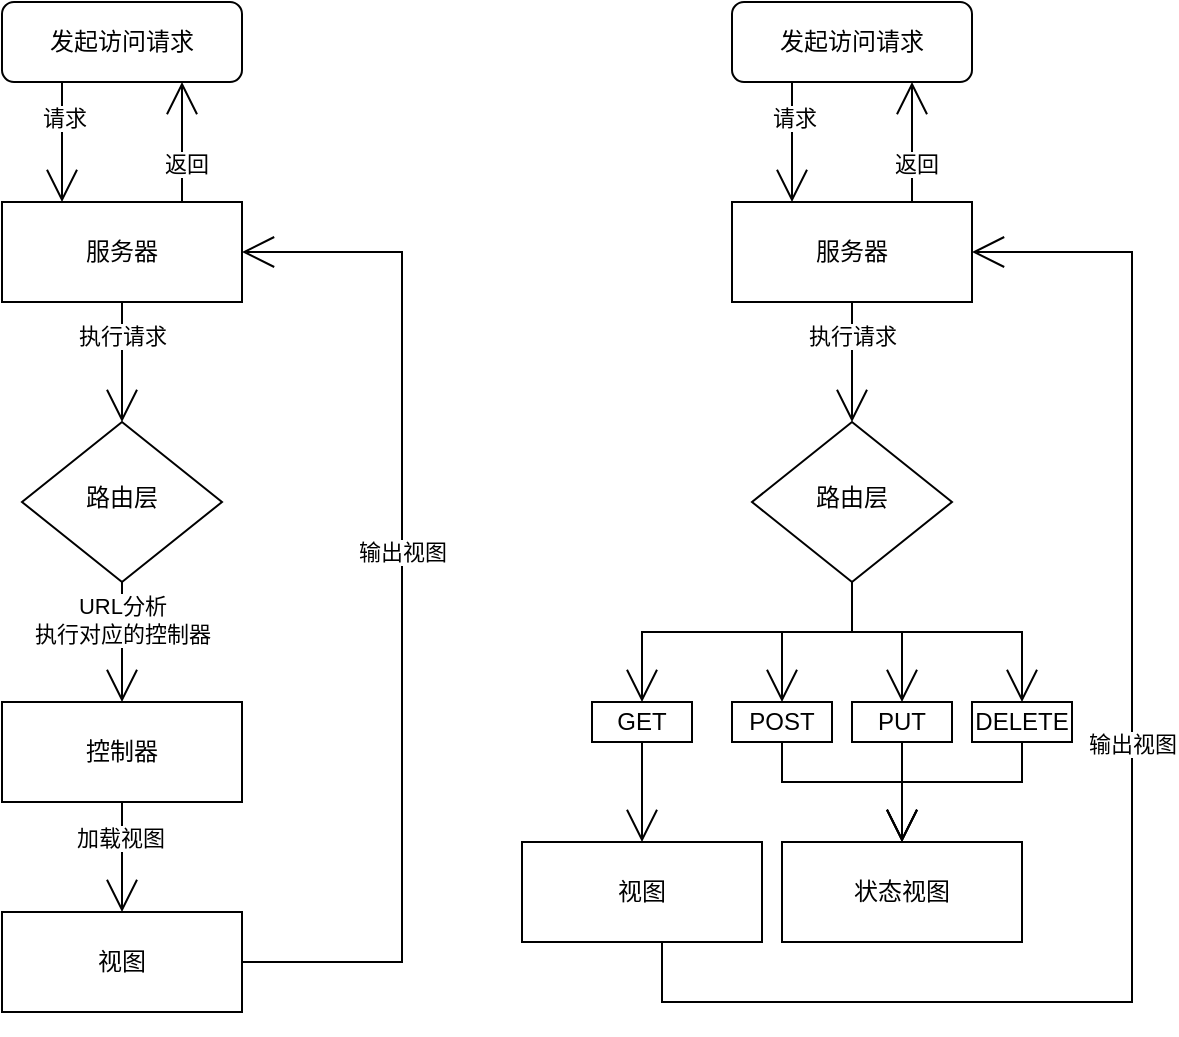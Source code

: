 <mxfile version="17.4.6" type="github">
  <diagram id="C5RBs43oDa-KdzZeNtuy" name="Page-1">
    <mxGraphModel dx="734" dy="657" grid="1" gridSize="10" guides="1" tooltips="1" connect="1" arrows="1" fold="1" page="1" pageScale="1" pageWidth="827" pageHeight="1169" math="0" shadow="0">
      <root>
        <mxCell id="WIyWlLk6GJQsqaUBKTNV-0" />
        <mxCell id="WIyWlLk6GJQsqaUBKTNV-1" parent="WIyWlLk6GJQsqaUBKTNV-0" />
        <mxCell id="R4FNj_KduAZssh1zCfbB-2" style="edgeStyle=none;curved=1;rounded=0;orthogonalLoop=1;jettySize=auto;html=1;exitX=0.25;exitY=1;exitDx=0;exitDy=0;entryX=0.25;entryY=0;entryDx=0;entryDy=0;endArrow=open;startSize=14;endSize=14;sourcePerimeterSpacing=8;targetPerimeterSpacing=8;" edge="1" parent="WIyWlLk6GJQsqaUBKTNV-1" source="WIyWlLk6GJQsqaUBKTNV-3" target="R4FNj_KduAZssh1zCfbB-1">
          <mxGeometry relative="1" as="geometry" />
        </mxCell>
        <mxCell id="R4FNj_KduAZssh1zCfbB-4" value="请求" style="edgeLabel;html=1;align=center;verticalAlign=middle;resizable=0;points=[];" vertex="1" connectable="0" parent="R4FNj_KduAZssh1zCfbB-2">
          <mxGeometry x="-0.4" y="1" relative="1" as="geometry">
            <mxPoint as="offset" />
          </mxGeometry>
        </mxCell>
        <mxCell id="WIyWlLk6GJQsqaUBKTNV-3" value="发起访问请求" style="rounded=1;whiteSpace=wrap;html=1;fontSize=12;glass=0;strokeWidth=1;shadow=0;" parent="WIyWlLk6GJQsqaUBKTNV-1" vertex="1">
          <mxGeometry x="160" y="80" width="120" height="40" as="geometry" />
        </mxCell>
        <mxCell id="R4FNj_KduAZssh1zCfbB-14" style="edgeStyle=none;curved=1;rounded=0;orthogonalLoop=1;jettySize=auto;html=1;exitX=0.5;exitY=1;exitDx=0;exitDy=0;entryX=0.5;entryY=0;entryDx=0;entryDy=0;endArrow=open;startSize=14;endSize=14;sourcePerimeterSpacing=8;targetPerimeterSpacing=8;" edge="1" parent="WIyWlLk6GJQsqaUBKTNV-1" source="WIyWlLk6GJQsqaUBKTNV-6" target="R4FNj_KduAZssh1zCfbB-8">
          <mxGeometry relative="1" as="geometry" />
        </mxCell>
        <mxCell id="R4FNj_KduAZssh1zCfbB-15" value="URL分析&lt;br&gt;执行对应的控制器" style="edgeLabel;html=1;align=center;verticalAlign=middle;resizable=0;points=[];" vertex="1" connectable="0" parent="R4FNj_KduAZssh1zCfbB-14">
          <mxGeometry x="-0.367" relative="1" as="geometry">
            <mxPoint as="offset" />
          </mxGeometry>
        </mxCell>
        <mxCell id="WIyWlLk6GJQsqaUBKTNV-6" value="路由层" style="rhombus;whiteSpace=wrap;html=1;shadow=0;fontFamily=Helvetica;fontSize=12;align=center;strokeWidth=1;spacing=6;spacingTop=-4;" parent="WIyWlLk6GJQsqaUBKTNV-1" vertex="1">
          <mxGeometry x="170" y="290" width="100" height="80" as="geometry" />
        </mxCell>
        <mxCell id="R4FNj_KduAZssh1zCfbB-3" style="edgeStyle=none;curved=1;rounded=0;orthogonalLoop=1;jettySize=auto;html=1;exitX=0.75;exitY=0;exitDx=0;exitDy=0;entryX=0.75;entryY=1;entryDx=0;entryDy=0;endArrow=open;startSize=14;endSize=14;sourcePerimeterSpacing=8;targetPerimeterSpacing=8;" edge="1" parent="WIyWlLk6GJQsqaUBKTNV-1" source="R4FNj_KduAZssh1zCfbB-1" target="WIyWlLk6GJQsqaUBKTNV-3">
          <mxGeometry relative="1" as="geometry" />
        </mxCell>
        <mxCell id="R4FNj_KduAZssh1zCfbB-5" value="返回" style="edgeLabel;html=1;align=center;verticalAlign=middle;resizable=0;points=[];" vertex="1" connectable="0" parent="R4FNj_KduAZssh1zCfbB-3">
          <mxGeometry x="-0.367" y="-2" relative="1" as="geometry">
            <mxPoint as="offset" />
          </mxGeometry>
        </mxCell>
        <mxCell id="R4FNj_KduAZssh1zCfbB-6" style="edgeStyle=none;curved=1;rounded=0;orthogonalLoop=1;jettySize=auto;html=1;exitX=0.5;exitY=1;exitDx=0;exitDy=0;entryX=0.5;entryY=0;entryDx=0;entryDy=0;endArrow=open;startSize=14;endSize=14;sourcePerimeterSpacing=8;targetPerimeterSpacing=8;" edge="1" parent="WIyWlLk6GJQsqaUBKTNV-1" source="R4FNj_KduAZssh1zCfbB-1" target="WIyWlLk6GJQsqaUBKTNV-6">
          <mxGeometry relative="1" as="geometry" />
        </mxCell>
        <mxCell id="R4FNj_KduAZssh1zCfbB-7" value="执行请求" style="edgeLabel;html=1;align=center;verticalAlign=middle;resizable=0;points=[];" vertex="1" connectable="0" parent="R4FNj_KduAZssh1zCfbB-6">
          <mxGeometry x="-0.433" relative="1" as="geometry">
            <mxPoint as="offset" />
          </mxGeometry>
        </mxCell>
        <mxCell id="R4FNj_KduAZssh1zCfbB-1" value="服务器" style="rounded=0;whiteSpace=wrap;html=1;hachureGap=4;" vertex="1" parent="WIyWlLk6GJQsqaUBKTNV-1">
          <mxGeometry x="160" y="180" width="120" height="50" as="geometry" />
        </mxCell>
        <mxCell id="R4FNj_KduAZssh1zCfbB-11" style="edgeStyle=none;curved=1;rounded=0;orthogonalLoop=1;jettySize=auto;html=1;exitX=0.5;exitY=1;exitDx=0;exitDy=0;entryX=0.5;entryY=0;entryDx=0;entryDy=0;endArrow=open;startSize=14;endSize=14;sourcePerimeterSpacing=8;targetPerimeterSpacing=8;" edge="1" parent="WIyWlLk6GJQsqaUBKTNV-1" source="R4FNj_KduAZssh1zCfbB-8" target="R4FNj_KduAZssh1zCfbB-10">
          <mxGeometry relative="1" as="geometry" />
        </mxCell>
        <mxCell id="R4FNj_KduAZssh1zCfbB-16" value="加载视图" style="edgeLabel;html=1;align=center;verticalAlign=middle;resizable=0;points=[];" vertex="1" connectable="0" parent="R4FNj_KduAZssh1zCfbB-11">
          <mxGeometry x="-0.353" y="-1" relative="1" as="geometry">
            <mxPoint as="offset" />
          </mxGeometry>
        </mxCell>
        <mxCell id="R4FNj_KduAZssh1zCfbB-8" value="控制器" style="rounded=0;whiteSpace=wrap;html=1;hachureGap=4;" vertex="1" parent="WIyWlLk6GJQsqaUBKTNV-1">
          <mxGeometry x="160" y="430" width="120" height="50" as="geometry" />
        </mxCell>
        <mxCell id="R4FNj_KduAZssh1zCfbB-13" style="edgeStyle=orthogonalEdgeStyle;rounded=0;orthogonalLoop=1;jettySize=auto;html=1;exitX=1;exitY=0.5;exitDx=0;exitDy=0;endArrow=open;startSize=14;endSize=14;sourcePerimeterSpacing=8;targetPerimeterSpacing=8;entryX=1;entryY=0.5;entryDx=0;entryDy=0;" edge="1" parent="WIyWlLk6GJQsqaUBKTNV-1" source="R4FNj_KduAZssh1zCfbB-10" target="R4FNj_KduAZssh1zCfbB-1">
          <mxGeometry relative="1" as="geometry">
            <mxPoint x="330" y="220" as="targetPoint" />
            <Array as="points">
              <mxPoint x="360" y="560" />
              <mxPoint x="360" y="205" />
            </Array>
          </mxGeometry>
        </mxCell>
        <mxCell id="R4FNj_KduAZssh1zCfbB-18" value="输出视图" style="edgeLabel;html=1;align=center;verticalAlign=middle;resizable=0;points=[];" vertex="1" connectable="0" parent="R4FNj_KduAZssh1zCfbB-13">
          <mxGeometry x="0.108" relative="1" as="geometry">
            <mxPoint as="offset" />
          </mxGeometry>
        </mxCell>
        <mxCell id="R4FNj_KduAZssh1zCfbB-10" value="视图" style="rounded=0;whiteSpace=wrap;html=1;hachureGap=4;" vertex="1" parent="WIyWlLk6GJQsqaUBKTNV-1">
          <mxGeometry x="160" y="535" width="120" height="50" as="geometry" />
        </mxCell>
        <mxCell id="R4FNj_KduAZssh1zCfbB-19" style="edgeStyle=none;curved=1;rounded=0;orthogonalLoop=1;jettySize=auto;html=1;exitX=0.25;exitY=1;exitDx=0;exitDy=0;entryX=0.25;entryY=0;entryDx=0;entryDy=0;endArrow=open;startSize=14;endSize=14;sourcePerimeterSpacing=8;targetPerimeterSpacing=8;" edge="1" parent="WIyWlLk6GJQsqaUBKTNV-1" source="R4FNj_KduAZssh1zCfbB-21" target="R4FNj_KduAZssh1zCfbB-29">
          <mxGeometry relative="1" as="geometry" />
        </mxCell>
        <mxCell id="R4FNj_KduAZssh1zCfbB-20" value="请求" style="edgeLabel;html=1;align=center;verticalAlign=middle;resizable=0;points=[];" vertex="1" connectable="0" parent="R4FNj_KduAZssh1zCfbB-19">
          <mxGeometry x="-0.4" y="1" relative="1" as="geometry">
            <mxPoint as="offset" />
          </mxGeometry>
        </mxCell>
        <mxCell id="R4FNj_KduAZssh1zCfbB-21" value="发起访问请求" style="rounded=1;whiteSpace=wrap;html=1;fontSize=12;glass=0;strokeWidth=1;shadow=0;" vertex="1" parent="WIyWlLk6GJQsqaUBKTNV-1">
          <mxGeometry x="525" y="80" width="120" height="40" as="geometry" />
        </mxCell>
        <mxCell id="R4FNj_KduAZssh1zCfbB-39" style="edgeStyle=orthogonalEdgeStyle;rounded=0;orthogonalLoop=1;jettySize=auto;html=1;exitX=0.5;exitY=1;exitDx=0;exitDy=0;entryX=0.5;entryY=0;entryDx=0;entryDy=0;endArrow=open;startSize=14;endSize=14;sourcePerimeterSpacing=8;targetPerimeterSpacing=8;" edge="1" parent="WIyWlLk6GJQsqaUBKTNV-1" source="R4FNj_KduAZssh1zCfbB-24" target="R4FNj_KduAZssh1zCfbB-32">
          <mxGeometry relative="1" as="geometry" />
        </mxCell>
        <mxCell id="R4FNj_KduAZssh1zCfbB-40" style="edgeStyle=orthogonalEdgeStyle;rounded=0;orthogonalLoop=1;jettySize=auto;html=1;exitX=0.5;exitY=1;exitDx=0;exitDy=0;entryX=0.5;entryY=0;entryDx=0;entryDy=0;endArrow=open;startSize=14;endSize=14;sourcePerimeterSpacing=8;targetPerimeterSpacing=8;" edge="1" parent="WIyWlLk6GJQsqaUBKTNV-1" source="R4FNj_KduAZssh1zCfbB-24" target="R4FNj_KduAZssh1zCfbB-38">
          <mxGeometry relative="1" as="geometry" />
        </mxCell>
        <mxCell id="R4FNj_KduAZssh1zCfbB-41" style="edgeStyle=orthogonalEdgeStyle;rounded=0;orthogonalLoop=1;jettySize=auto;html=1;exitX=0.5;exitY=1;exitDx=0;exitDy=0;entryX=0.5;entryY=0;entryDx=0;entryDy=0;endArrow=open;startSize=14;endSize=14;sourcePerimeterSpacing=8;targetPerimeterSpacing=8;" edge="1" parent="WIyWlLk6GJQsqaUBKTNV-1" source="R4FNj_KduAZssh1zCfbB-24" target="R4FNj_KduAZssh1zCfbB-36">
          <mxGeometry relative="1" as="geometry" />
        </mxCell>
        <mxCell id="R4FNj_KduAZssh1zCfbB-42" style="edgeStyle=orthogonalEdgeStyle;rounded=0;orthogonalLoop=1;jettySize=auto;html=1;exitX=0.5;exitY=1;exitDx=0;exitDy=0;entryX=0.5;entryY=0;entryDx=0;entryDy=0;endArrow=open;startSize=14;endSize=14;sourcePerimeterSpacing=8;targetPerimeterSpacing=8;" edge="1" parent="WIyWlLk6GJQsqaUBKTNV-1" source="R4FNj_KduAZssh1zCfbB-24" target="R4FNj_KduAZssh1zCfbB-37">
          <mxGeometry relative="1" as="geometry" />
        </mxCell>
        <mxCell id="R4FNj_KduAZssh1zCfbB-24" value="路由层" style="rhombus;whiteSpace=wrap;html=1;shadow=0;fontFamily=Helvetica;fontSize=12;align=center;strokeWidth=1;spacing=6;spacingTop=-4;" vertex="1" parent="WIyWlLk6GJQsqaUBKTNV-1">
          <mxGeometry x="535" y="290" width="100" height="80" as="geometry" />
        </mxCell>
        <mxCell id="R4FNj_KduAZssh1zCfbB-25" style="edgeStyle=none;curved=1;rounded=0;orthogonalLoop=1;jettySize=auto;html=1;exitX=0.75;exitY=0;exitDx=0;exitDy=0;entryX=0.75;entryY=1;entryDx=0;entryDy=0;endArrow=open;startSize=14;endSize=14;sourcePerimeterSpacing=8;targetPerimeterSpacing=8;" edge="1" parent="WIyWlLk6GJQsqaUBKTNV-1" source="R4FNj_KduAZssh1zCfbB-29" target="R4FNj_KduAZssh1zCfbB-21">
          <mxGeometry relative="1" as="geometry" />
        </mxCell>
        <mxCell id="R4FNj_KduAZssh1zCfbB-26" value="返回" style="edgeLabel;html=1;align=center;verticalAlign=middle;resizable=0;points=[];" vertex="1" connectable="0" parent="R4FNj_KduAZssh1zCfbB-25">
          <mxGeometry x="-0.367" y="-2" relative="1" as="geometry">
            <mxPoint as="offset" />
          </mxGeometry>
        </mxCell>
        <mxCell id="R4FNj_KduAZssh1zCfbB-27" style="edgeStyle=none;curved=1;rounded=0;orthogonalLoop=1;jettySize=auto;html=1;exitX=0.5;exitY=1;exitDx=0;exitDy=0;entryX=0.5;entryY=0;entryDx=0;entryDy=0;endArrow=open;startSize=14;endSize=14;sourcePerimeterSpacing=8;targetPerimeterSpacing=8;" edge="1" parent="WIyWlLk6GJQsqaUBKTNV-1" source="R4FNj_KduAZssh1zCfbB-29" target="R4FNj_KduAZssh1zCfbB-24">
          <mxGeometry relative="1" as="geometry" />
        </mxCell>
        <mxCell id="R4FNj_KduAZssh1zCfbB-28" value="执行请求" style="edgeLabel;html=1;align=center;verticalAlign=middle;resizable=0;points=[];" vertex="1" connectable="0" parent="R4FNj_KduAZssh1zCfbB-27">
          <mxGeometry x="-0.433" relative="1" as="geometry">
            <mxPoint as="offset" />
          </mxGeometry>
        </mxCell>
        <mxCell id="R4FNj_KduAZssh1zCfbB-29" value="服务器" style="rounded=0;whiteSpace=wrap;html=1;hachureGap=4;" vertex="1" parent="WIyWlLk6GJQsqaUBKTNV-1">
          <mxGeometry x="525" y="180" width="120" height="50" as="geometry" />
        </mxCell>
        <mxCell id="R4FNj_KduAZssh1zCfbB-30" style="edgeStyle=none;curved=1;rounded=0;orthogonalLoop=1;jettySize=auto;html=1;exitX=0.5;exitY=1;exitDx=0;exitDy=0;entryX=0.5;entryY=0;entryDx=0;entryDy=0;endArrow=open;startSize=14;endSize=14;sourcePerimeterSpacing=8;targetPerimeterSpacing=8;" edge="1" parent="WIyWlLk6GJQsqaUBKTNV-1" source="R4FNj_KduAZssh1zCfbB-32" target="R4FNj_KduAZssh1zCfbB-35">
          <mxGeometry relative="1" as="geometry" />
        </mxCell>
        <mxCell id="R4FNj_KduAZssh1zCfbB-32" value="GET" style="rounded=0;whiteSpace=wrap;html=1;hachureGap=4;" vertex="1" parent="WIyWlLk6GJQsqaUBKTNV-1">
          <mxGeometry x="455" y="430" width="50" height="20" as="geometry" />
        </mxCell>
        <mxCell id="R4FNj_KduAZssh1zCfbB-33" style="edgeStyle=orthogonalEdgeStyle;rounded=0;orthogonalLoop=1;jettySize=auto;html=1;exitX=0.5;exitY=1;exitDx=0;exitDy=0;endArrow=open;startSize=14;endSize=14;sourcePerimeterSpacing=8;targetPerimeterSpacing=8;entryX=1;entryY=0.5;entryDx=0;entryDy=0;" edge="1" parent="WIyWlLk6GJQsqaUBKTNV-1" source="R4FNj_KduAZssh1zCfbB-35" target="R4FNj_KduAZssh1zCfbB-29">
          <mxGeometry relative="1" as="geometry">
            <mxPoint x="695" y="220" as="targetPoint" />
            <Array as="points">
              <mxPoint x="490" y="580" />
              <mxPoint x="725" y="580" />
              <mxPoint x="725" y="205" />
            </Array>
          </mxGeometry>
        </mxCell>
        <mxCell id="R4FNj_KduAZssh1zCfbB-34" value="输出视图" style="edgeLabel;html=1;align=center;verticalAlign=middle;resizable=0;points=[];" vertex="1" connectable="0" parent="R4FNj_KduAZssh1zCfbB-33">
          <mxGeometry x="0.108" relative="1" as="geometry">
            <mxPoint as="offset" />
          </mxGeometry>
        </mxCell>
        <mxCell id="R4FNj_KduAZssh1zCfbB-35" value="视图" style="rounded=0;whiteSpace=wrap;html=1;hachureGap=4;" vertex="1" parent="WIyWlLk6GJQsqaUBKTNV-1">
          <mxGeometry x="420" y="500" width="120" height="50" as="geometry" />
        </mxCell>
        <mxCell id="R4FNj_KduAZssh1zCfbB-44" style="edgeStyle=orthogonalEdgeStyle;rounded=0;orthogonalLoop=1;jettySize=auto;html=1;exitX=0.5;exitY=1;exitDx=0;exitDy=0;entryX=0.5;entryY=0;entryDx=0;entryDy=0;endArrow=open;startSize=14;endSize=14;sourcePerimeterSpacing=8;targetPerimeterSpacing=8;" edge="1" parent="WIyWlLk6GJQsqaUBKTNV-1" source="R4FNj_KduAZssh1zCfbB-36" target="R4FNj_KduAZssh1zCfbB-43">
          <mxGeometry relative="1" as="geometry" />
        </mxCell>
        <mxCell id="R4FNj_KduAZssh1zCfbB-36" value="POST" style="rounded=0;whiteSpace=wrap;html=1;hachureGap=4;" vertex="1" parent="WIyWlLk6GJQsqaUBKTNV-1">
          <mxGeometry x="525" y="430" width="50" height="20" as="geometry" />
        </mxCell>
        <mxCell id="R4FNj_KduAZssh1zCfbB-50" style="edgeStyle=orthogonalEdgeStyle;rounded=0;orthogonalLoop=1;jettySize=auto;html=1;exitX=0.5;exitY=1;exitDx=0;exitDy=0;entryX=0.5;entryY=0;entryDx=0;entryDy=0;endArrow=open;startSize=14;endSize=14;sourcePerimeterSpacing=8;targetPerimeterSpacing=8;" edge="1" parent="WIyWlLk6GJQsqaUBKTNV-1" source="R4FNj_KduAZssh1zCfbB-37" target="R4FNj_KduAZssh1zCfbB-43">
          <mxGeometry relative="1" as="geometry" />
        </mxCell>
        <mxCell id="R4FNj_KduAZssh1zCfbB-37" value="PUT" style="rounded=0;whiteSpace=wrap;html=1;hachureGap=4;" vertex="1" parent="WIyWlLk6GJQsqaUBKTNV-1">
          <mxGeometry x="585" y="430" width="50" height="20" as="geometry" />
        </mxCell>
        <mxCell id="R4FNj_KduAZssh1zCfbB-45" style="edgeStyle=orthogonalEdgeStyle;rounded=0;orthogonalLoop=1;jettySize=auto;html=1;exitX=0.5;exitY=1;exitDx=0;exitDy=0;entryX=0.5;entryY=0;entryDx=0;entryDy=0;endArrow=open;startSize=14;endSize=14;sourcePerimeterSpacing=8;targetPerimeterSpacing=8;" edge="1" parent="WIyWlLk6GJQsqaUBKTNV-1" source="R4FNj_KduAZssh1zCfbB-38" target="R4FNj_KduAZssh1zCfbB-43">
          <mxGeometry relative="1" as="geometry" />
        </mxCell>
        <mxCell id="R4FNj_KduAZssh1zCfbB-38" value="DELETE" style="rounded=0;whiteSpace=wrap;html=1;hachureGap=4;" vertex="1" parent="WIyWlLk6GJQsqaUBKTNV-1">
          <mxGeometry x="645" y="430" width="50" height="20" as="geometry" />
        </mxCell>
        <mxCell id="R4FNj_KduAZssh1zCfbB-43" value="状态视图" style="rounded=0;whiteSpace=wrap;html=1;hachureGap=4;" vertex="1" parent="WIyWlLk6GJQsqaUBKTNV-1">
          <mxGeometry x="550" y="500" width="120" height="50" as="geometry" />
        </mxCell>
      </root>
    </mxGraphModel>
  </diagram>
</mxfile>
